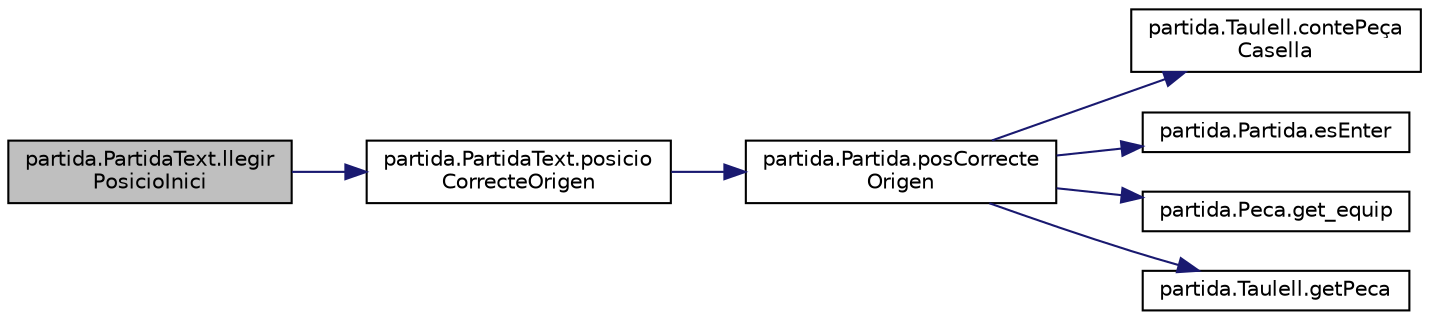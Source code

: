 digraph "partida.PartidaText.llegirPosicioInici"
{
 // LATEX_PDF_SIZE
  edge [fontname="Helvetica",fontsize="10",labelfontname="Helvetica",labelfontsize="10"];
  node [fontname="Helvetica",fontsize="10",shape=record];
  rankdir="LR";
  Node1 [label="partida.PartidaText.llegir\lPosicioInici",height=0.2,width=0.4,color="black", fillcolor="grey75", style="filled", fontcolor="black",tooltip="Llegeix la posició inicial que demana l'usuari i la processa."];
  Node1 -> Node2 [color="midnightblue",fontsize="10",style="solid"];
  Node2 [label="partida.PartidaText.posicio\lCorrecteOrigen",height=0.2,width=0.4,color="black", fillcolor="white", style="filled",URL="$classpartida_1_1_partida_text.html#a8753b7fa27818b9ff1bc5368c1893aac",tooltip="Calcula si es correcte la posició d'origen que ha seleccionat l'usuari."];
  Node2 -> Node3 [color="midnightblue",fontsize="10",style="solid"];
  Node3 [label="partida.Partida.posCorrecte\lOrigen",height=0.2,width=0.4,color="black", fillcolor="white", style="filled",URL="$classpartida_1_1_partida.html#abb12badc944cd77ea700a508502cd774",tooltip="Comprova si la posició selecionada al origen és correcte."];
  Node3 -> Node4 [color="midnightblue",fontsize="10",style="solid"];
  Node4 [label="partida.Taulell.contePeça\lCasella",height=0.2,width=0.4,color="black", fillcolor="white", style="filled",URL="$classpartida_1_1_taulell.html#a92e92d8c4846fda13d15a0393019faaf",tooltip="Comprova si a la posicio entrada hi ha un peça al taulell."];
  Node3 -> Node5 [color="midnightblue",fontsize="10",style="solid"];
  Node5 [label="partida.Partida.esEnter",height=0.2,width=0.4,color="black", fillcolor="white", style="filled",URL="$classpartida_1_1_partida.html#a63ecced9800ec54777ad0250c2d6ea3d",tooltip=" "];
  Node3 -> Node6 [color="midnightblue",fontsize="10",style="solid"];
  Node6 [label="partida.Peca.get_equip",height=0.2,width=0.4,color="black", fillcolor="white", style="filled",URL="$classpartida_1_1_peca.html#acf746f82f289a4a6b9c13f518df1fe6b",tooltip="Equip."];
  Node3 -> Node7 [color="midnightblue",fontsize="10",style="solid"];
  Node7 [label="partida.Taulell.getPeca",height=0.2,width=0.4,color="black", fillcolor="white", style="filled",URL="$classpartida_1_1_taulell.html#a4b161ff5085972632d42fd39a6404af9",tooltip="retorna la peça que hi ha a la posicio p"];
}
